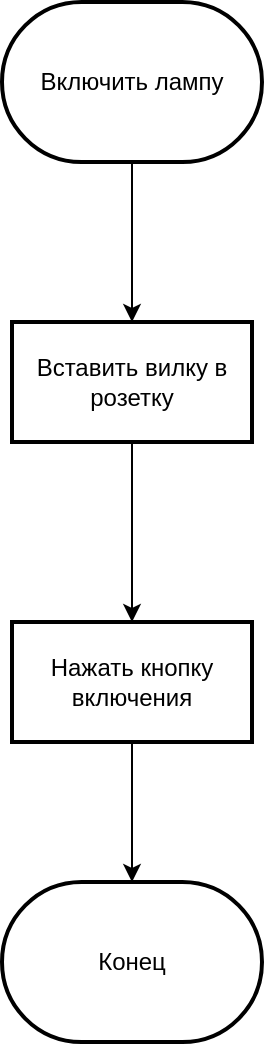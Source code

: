<mxfile version="21.3.2" type="github">
  <diagram name="Страница 1" id="NjRQrOxZWbK3Gp8KHzT5">
    <mxGraphModel dx="1434" dy="796" grid="1" gridSize="10" guides="1" tooltips="1" connect="1" arrows="1" fold="1" page="1" pageScale="1" pageWidth="827" pageHeight="1169" math="0" shadow="0">
      <root>
        <mxCell id="0" />
        <mxCell id="1" parent="0" />
        <mxCell id="JWEkcbUGg6wO3BvkbT62-3" value="" style="edgeStyle=orthogonalEdgeStyle;rounded=0;orthogonalLoop=1;jettySize=auto;html=1;" edge="1" parent="1" source="JWEkcbUGg6wO3BvkbT62-1" target="JWEkcbUGg6wO3BvkbT62-2">
          <mxGeometry relative="1" as="geometry" />
        </mxCell>
        <mxCell id="JWEkcbUGg6wO3BvkbT62-1" value="Включить лампу" style="strokeWidth=2;html=1;shape=mxgraph.flowchart.terminator;whiteSpace=wrap;" vertex="1" parent="1">
          <mxGeometry x="300" y="40" width="130" height="80" as="geometry" />
        </mxCell>
        <mxCell id="JWEkcbUGg6wO3BvkbT62-5" value="" style="edgeStyle=orthogonalEdgeStyle;rounded=0;orthogonalLoop=1;jettySize=auto;html=1;" edge="1" parent="1" source="JWEkcbUGg6wO3BvkbT62-2" target="JWEkcbUGg6wO3BvkbT62-4">
          <mxGeometry relative="1" as="geometry" />
        </mxCell>
        <mxCell id="JWEkcbUGg6wO3BvkbT62-2" value="Вставить вилку в розетку" style="whiteSpace=wrap;html=1;strokeWidth=2;" vertex="1" parent="1">
          <mxGeometry x="305" y="200" width="120" height="60" as="geometry" />
        </mxCell>
        <mxCell id="JWEkcbUGg6wO3BvkbT62-7" value="" style="edgeStyle=orthogonalEdgeStyle;rounded=0;orthogonalLoop=1;jettySize=auto;html=1;" edge="1" parent="1" source="JWEkcbUGg6wO3BvkbT62-4">
          <mxGeometry relative="1" as="geometry">
            <mxPoint x="365" y="480" as="targetPoint" />
          </mxGeometry>
        </mxCell>
        <mxCell id="JWEkcbUGg6wO3BvkbT62-4" value="Нажать кнопку включения" style="whiteSpace=wrap;html=1;strokeWidth=2;" vertex="1" parent="1">
          <mxGeometry x="305" y="350" width="120" height="60" as="geometry" />
        </mxCell>
        <mxCell id="JWEkcbUGg6wO3BvkbT62-8" value="Конец" style="strokeWidth=2;html=1;shape=mxgraph.flowchart.terminator;whiteSpace=wrap;" vertex="1" parent="1">
          <mxGeometry x="300" y="480" width="130" height="80" as="geometry" />
        </mxCell>
      </root>
    </mxGraphModel>
  </diagram>
</mxfile>
